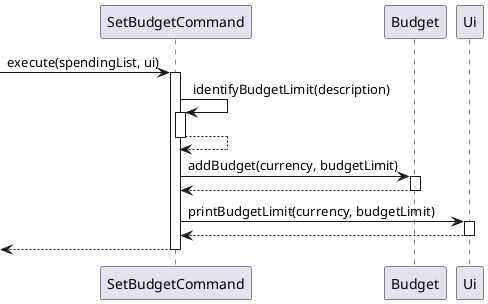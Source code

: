 @startuml
->SetBudgetCommand:execute(spendingList, ui)
activate SetBudgetCommand
SetBudgetCommand->SetBudgetCommand:identifyBudgetLimit(description)
activate SetBudgetCommand
SetBudgetCommand-->SetBudgetCommand:
deactivate SetBudgetCommand
SetBudgetCommand->Budget:addBudget(currency, budgetLimit)
activate Budget
Budget-->SetBudgetCommand:
deactivate Budget
SetBudgetCommand->Ui:printBudgetLimit(currency, budgetLimit)
activate Ui
Ui-->SetBudgetCommand:
deactivate Ui
<--SetBudgetCommand
deactivate SetBudgetCommand
@enduml